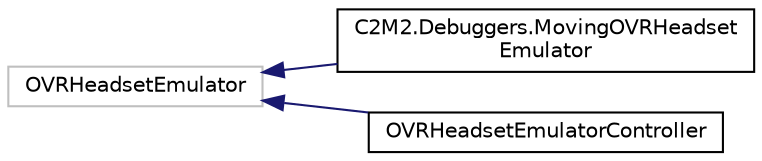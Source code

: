 digraph "Graphical Class Hierarchy"
{
 // LATEX_PDF_SIZE
  edge [fontname="Helvetica",fontsize="10",labelfontname="Helvetica",labelfontsize="10"];
  node [fontname="Helvetica",fontsize="10",shape=record];
  rankdir="LR";
  Node47 [label="OVRHeadsetEmulator",height=0.2,width=0.4,color="grey75", fillcolor="white", style="filled",tooltip=" "];
  Node47 -> Node0 [dir="back",color="midnightblue",fontsize="10",style="solid",fontname="Helvetica"];
  Node0 [label="C2M2.Debuggers.MovingOVRHeadset\lEmulator",height=0.2,width=0.4,color="black", fillcolor="white", style="filled",URL="$d0/dd1/class_c2_m2_1_1_debuggers_1_1_moving_o_v_r_headset_emulator.html",tooltip="Add movement functionality to Oculus HMD headset emulator, add some additional small functionality li..."];
  Node47 -> Node49 [dir="back",color="midnightblue",fontsize="10",style="solid",fontname="Helvetica"];
  Node49 [label="OVRHeadsetEmulatorController",height=0.2,width=0.4,color="black", fillcolor="white", style="filled",URL="$da/db2/class_o_v_r_headset_emulator_controller.html",tooltip="In addition to standard HMD emulation, allow camera movement"];
}
